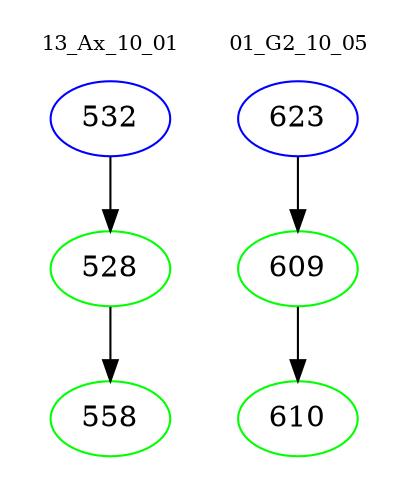 digraph{
subgraph cluster_0 {
color = white
label = "13_Ax_10_01";
fontsize=10;
T0_532 [label="532", color="blue"]
T0_532 -> T0_528 [color="black"]
T0_528 [label="528", color="green"]
T0_528 -> T0_558 [color="black"]
T0_558 [label="558", color="green"]
}
subgraph cluster_1 {
color = white
label = "01_G2_10_05";
fontsize=10;
T1_623 [label="623", color="blue"]
T1_623 -> T1_609 [color="black"]
T1_609 [label="609", color="green"]
T1_609 -> T1_610 [color="black"]
T1_610 [label="610", color="green"]
}
}
